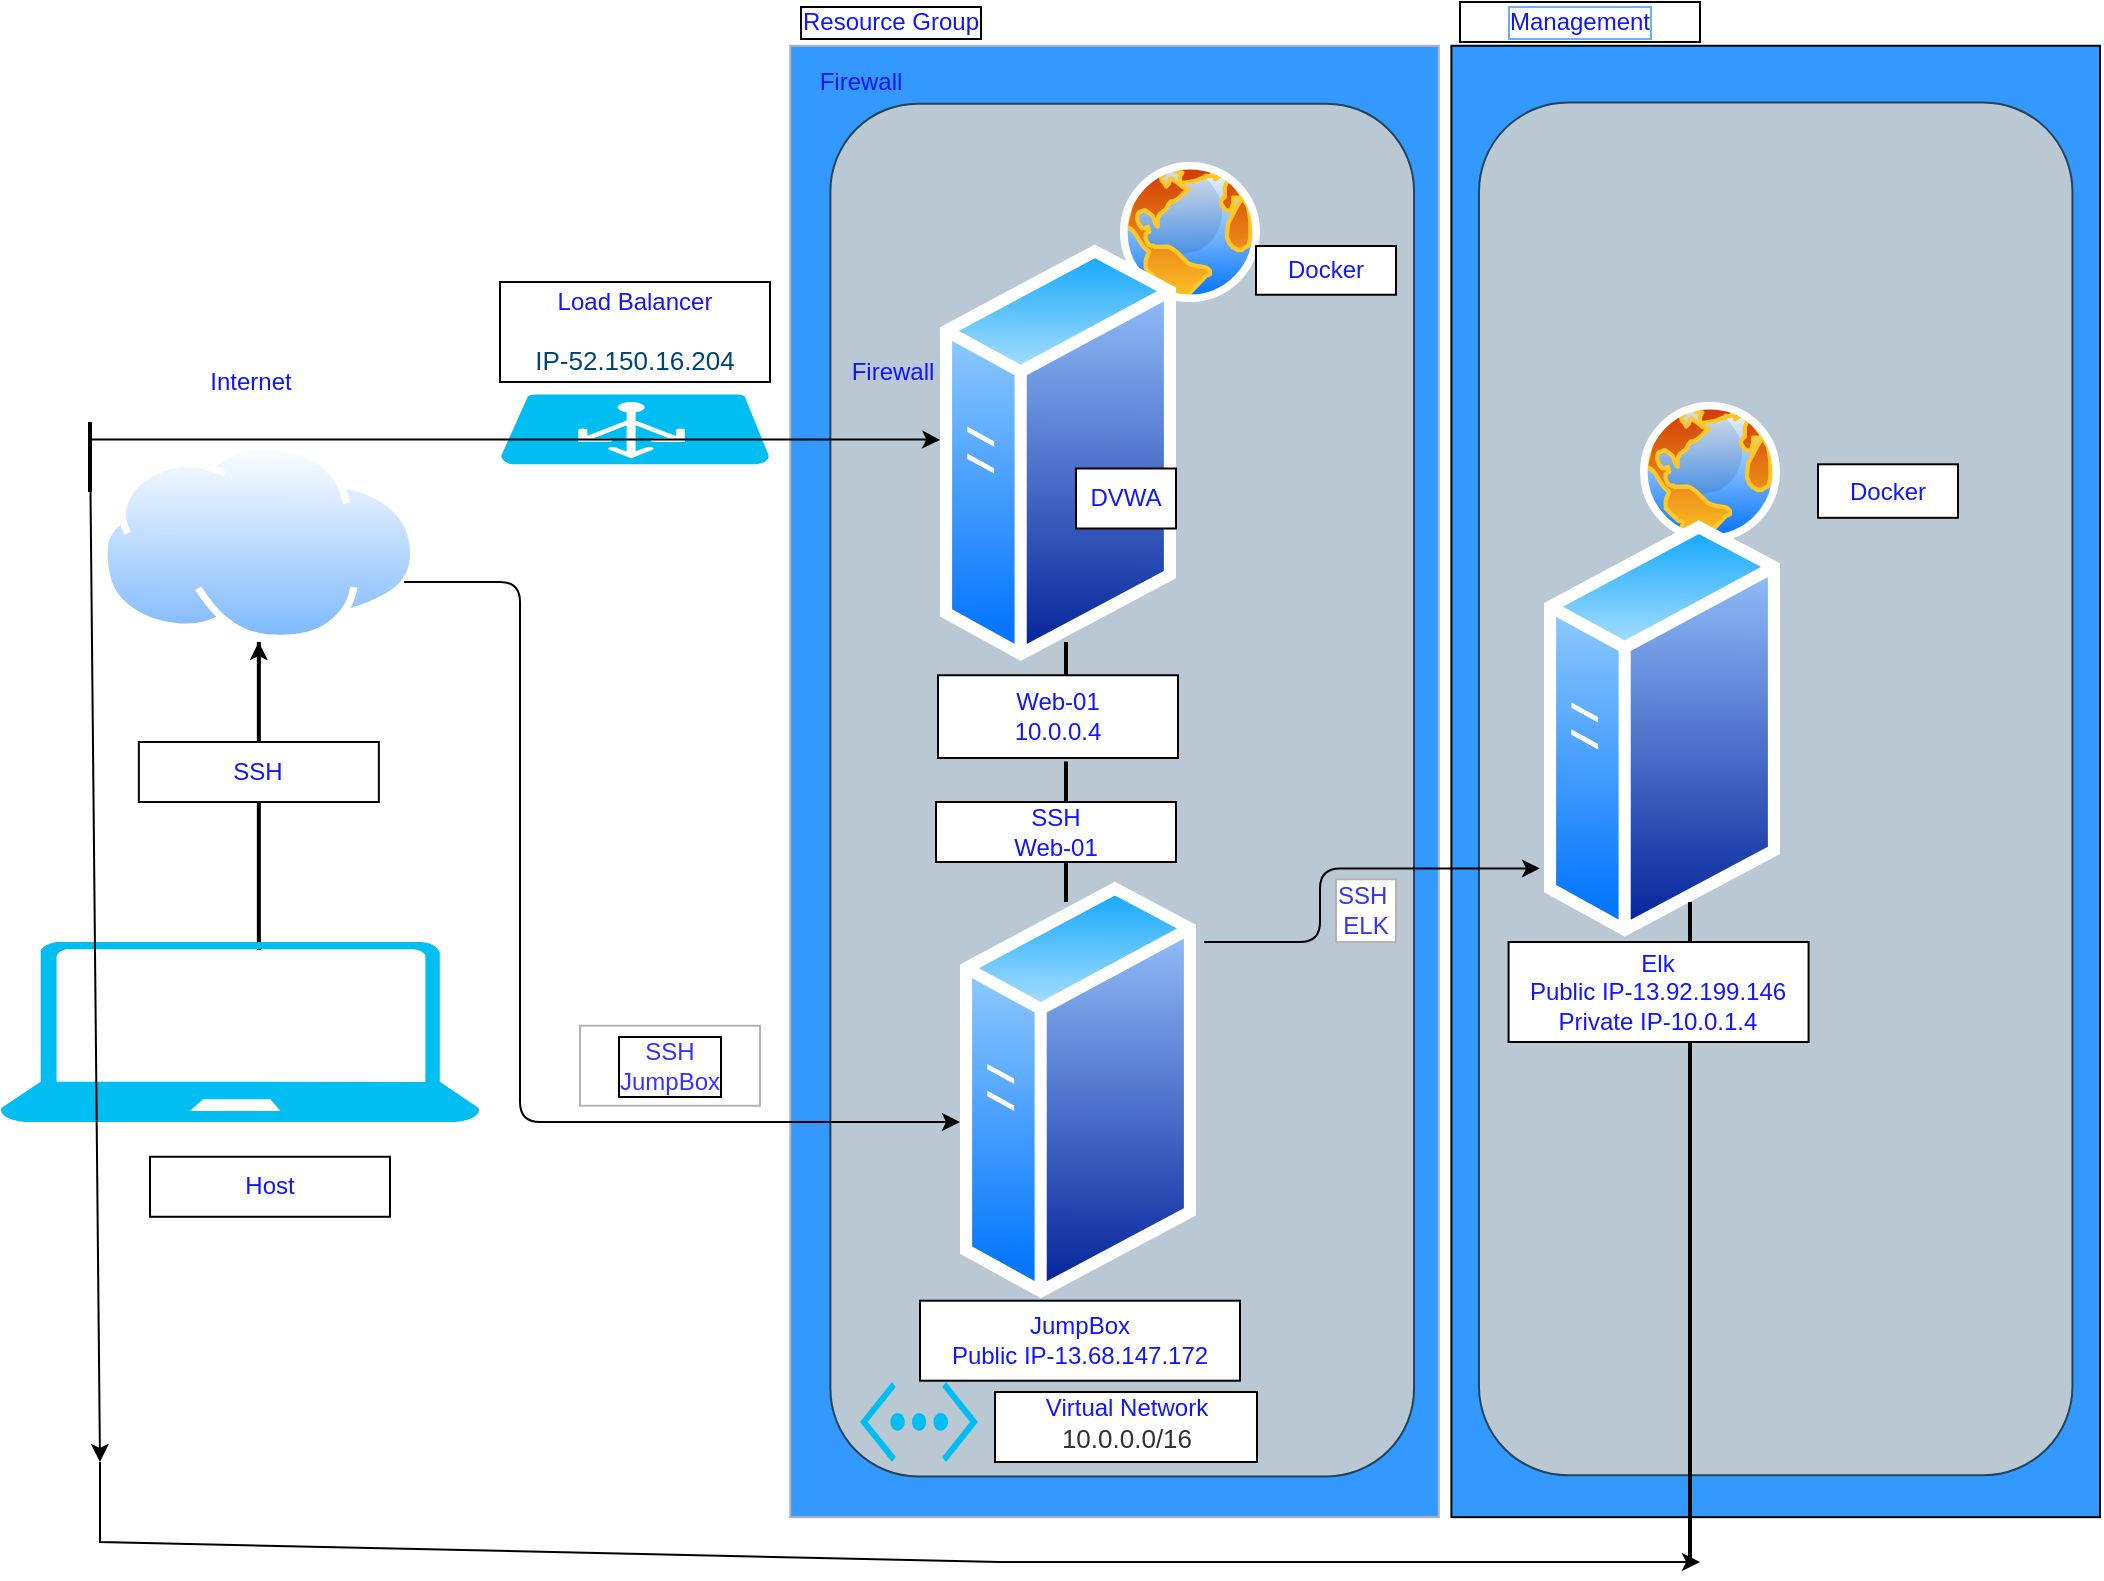 <mxfile version="13.8.2" type="github">
  <diagram id="P_IlKrpKy8XU2x5JV2zW" name="Page-1">
    <mxGraphModel dx="1422" dy="1894" grid="1" gridSize="10" guides="1" tooltips="1" connect="1" arrows="1" fold="1" page="1" pageScale="1" pageWidth="850" pageHeight="1100" math="0" shadow="0">
      <root>
        <mxCell id="0" />
        <mxCell id="1" parent="0" />
        <mxCell id="mg66CrbLclxoDYNZEBj5-63" value="" style="line;strokeWidth=2;direction=south;html=1;fillColor=#00FFFF;gradientColor=none;fontColor=#99FFFF;" vertex="1" parent="1">
          <mxGeometry x="558" y="220" width="10" height="140" as="geometry" />
        </mxCell>
        <mxCell id="mg66CrbLclxoDYNZEBj5-57" value="" style="line;strokeWidth=2;direction=south;html=1;fillColor=#00FFFF;gradientColor=none;fontColor=#99FFFF;verticalAlign=top;" vertex="1" parent="1">
          <mxGeometry x="154.42" y="230" width="10" height="154.01" as="geometry" />
        </mxCell>
        <mxCell id="mg66CrbLclxoDYNZEBj5-54" value="" style="rounded=0;whiteSpace=wrap;html=1;fontColor=#0F17FF;rotation=90;fillColor=#3399FF;" vertex="1" parent="1">
          <mxGeometry x="550" y="137.58" width="735.71" height="324.3" as="geometry" />
        </mxCell>
        <mxCell id="mg66CrbLclxoDYNZEBj5-53" value="" style="rounded=0;whiteSpace=wrap;html=1;fontColor=#0F17FF;rotation=90;fillColor=#3399FF;strokeColor=#B3B3B3;" vertex="1" parent="1">
          <mxGeometry x="219.42" y="137.58" width="735.71" height="324.3" as="geometry" />
        </mxCell>
        <mxCell id="mg66CrbLclxoDYNZEBj5-51" value="" style="rounded=1;whiteSpace=wrap;html=1;rotation=90;fillColor=#bac8d3;strokeColor=#23445d;" vertex="1" parent="1">
          <mxGeometry x="574.67" y="155.07" width="686.37" height="296.75" as="geometry" />
        </mxCell>
        <mxCell id="mg66CrbLclxoDYNZEBj5-50" value="" style="rounded=1;whiteSpace=wrap;html=1;rotation=90;strokeColor=#23445d;fillColor=#bac8d3;" vertex="1" parent="1">
          <mxGeometry x="247.92" y="158.1" width="686.37" height="291.82" as="geometry" />
        </mxCell>
        <mxCell id="mg66CrbLclxoDYNZEBj5-23" value="" style="aspect=fixed;perimeter=ellipsePerimeter;html=1;align=center;shadow=0;dashed=0;spacingTop=3;image;image=img/lib/active_directory/internet_globe.svg;" vertex="1" parent="1">
          <mxGeometry x="590" y="-10" width="70" height="70" as="geometry" />
        </mxCell>
        <mxCell id="mg66CrbLclxoDYNZEBj5-1" value="" style="verticalLabelPosition=bottom;html=1;verticalAlign=top;align=center;strokeColor=none;fillColor=#00BEF2;shape=mxgraph.azure.laptop;pointerEvents=1;" vertex="1" parent="1">
          <mxGeometry x="30" y="380" width="240" height="90" as="geometry" />
        </mxCell>
        <mxCell id="mg66CrbLclxoDYNZEBj5-2" value="" style="aspect=fixed;perimeter=ellipsePerimeter;html=1;align=center;shadow=0;dashed=0;spacingTop=3;image;image=img/lib/active_directory/internet_cloud.svg;" vertex="1" parent="1">
          <mxGeometry x="80" y="130" width="158.73" height="100" as="geometry" />
        </mxCell>
        <mxCell id="mg66CrbLclxoDYNZEBj5-11" value="" style="verticalLabelPosition=bottom;html=1;verticalAlign=top;align=center;strokeColor=none;fillColor=#00BEF2;shape=mxgraph.azure.azure_load_balancer;" vertex="1" parent="1">
          <mxGeometry x="280" y="106.15" width="135" height="35" as="geometry" />
        </mxCell>
        <mxCell id="mg66CrbLclxoDYNZEBj5-12" value="" style="shape=image;html=1;verticalAlign=top;verticalLabelPosition=bottom;labelBackgroundColor=#ffffff;imageAspect=0;aspect=fixed;image=https://cdn4.iconfinder.com/data/icons/social-network-round-gloss-shine/128/docker-icon_copy.png;fontColor=#0F17FF;" vertex="1" parent="1">
          <mxGeometry x="910" y="160" width="128" height="128" as="geometry" />
        </mxCell>
        <mxCell id="mg66CrbLclxoDYNZEBj5-13" value="" style="aspect=fixed;perimeter=ellipsePerimeter;html=1;align=center;shadow=0;dashed=0;spacingTop=3;image;image=img/lib/active_directory/internet_globe.svg;" vertex="1" parent="1">
          <mxGeometry x="850" y="110" width="70" height="70" as="geometry" />
        </mxCell>
        <mxCell id="mg66CrbLclxoDYNZEBj5-14" value="" style="shape=image;html=1;verticalAlign=top;verticalLabelPosition=bottom;labelBackgroundColor=#ffffff;imageAspect=0;aspect=fixed;image=https://cdn4.iconfinder.com/data/icons/social-network-round-gloss-shine/128/docker-icon_copy.png" vertex="1" parent="1">
          <mxGeometry x="600" y="52.0" width="128" height="128" as="geometry" />
        </mxCell>
        <mxCell id="mg66CrbLclxoDYNZEBj5-15" value="" style="verticalLabelPosition=bottom;html=1;verticalAlign=top;align=center;strokeColor=none;fillColor=#00BEF2;shape=mxgraph.azure.virtual_network;pointerEvents=1;" vertex="1" parent="1">
          <mxGeometry x="460" y="600" width="59" height="40" as="geometry" />
        </mxCell>
        <mxCell id="mg66CrbLclxoDYNZEBj5-20" value="" style="aspect=fixed;perimeter=ellipsePerimeter;html=1;align=center;shadow=0;dashed=0;spacingTop=3;image;image=img/lib/active_directory/generic_server.svg;fontColor=#0F17FF;" vertex="1" parent="1">
          <mxGeometry x="500" y="30.0" width="118" height="210.71" as="geometry" />
        </mxCell>
        <mxCell id="mg66CrbLclxoDYNZEBj5-21" value="" style="aspect=fixed;perimeter=ellipsePerimeter;html=1;align=center;shadow=0;dashed=0;spacingTop=3;image;image=img/lib/active_directory/generic_server.svg;fontColor=#0F17FF;" vertex="1" parent="1">
          <mxGeometry x="802" y="167.9" width="118" height="210.71" as="geometry" />
        </mxCell>
        <mxCell id="mg66CrbLclxoDYNZEBj5-22" value="" style="aspect=fixed;perimeter=ellipsePerimeter;html=1;align=center;shadow=0;dashed=0;spacingTop=3;image;image=img/lib/active_directory/generic_server.svg;fontColor=#0F17FF;" vertex="1" parent="1">
          <mxGeometry x="510" y="348.64" width="118" height="210.71" as="geometry" />
        </mxCell>
        <mxCell id="mg66CrbLclxoDYNZEBj5-34" value="Resource Group" style="text;html=1;resizable=0;autosize=1;align=center;verticalAlign=middle;points=[];fillColor=none;strokeColor=none;rounded=0;fontColor=#0F17FF;labelBorderColor=#000000;" vertex="1" parent="1">
          <mxGeometry x="425" y="-90" width="100" height="20" as="geometry" />
        </mxCell>
        <mxCell id="mg66CrbLclxoDYNZEBj5-35" value="Host" style="whiteSpace=wrap;html=1;fontColor=#0F17FF;" vertex="1" parent="1">
          <mxGeometry x="105" y="487.38" width="120" height="30" as="geometry" />
        </mxCell>
        <mxCell id="mg66CrbLclxoDYNZEBj5-36" value="Load Balancer&lt;br&gt;&lt;br&gt;&lt;span style=&quot;color: rgb(0 , 69 , 120) ; font-family: &amp;#34;az_ea_font&amp;#34; , &amp;#34;segoe ui&amp;#34; , &amp;#34;az_font&amp;#34; , , , &amp;#34;blinkmacsystemfont&amp;#34; , &amp;#34;roboto&amp;#34; , &amp;#34;oxygen&amp;#34; , &amp;#34;ubuntu&amp;#34; , &amp;#34;cantarell&amp;#34; , &amp;#34;open sans&amp;#34; , &amp;#34;helvetica neue&amp;#34; , sans-serif ; font-size: 13px ; text-align: left ; background-color: rgb(255 , 255 , 255)&quot;&gt;IP-52.150.16.204&lt;/span&gt;" style="whiteSpace=wrap;html=1;fontColor=#0F17FF;" vertex="1" parent="1">
          <mxGeometry x="280" y="50" width="135" height="50" as="geometry" />
        </mxCell>
        <mxCell id="mg66CrbLclxoDYNZEBj5-37" value="Internet" style="text;html=1;align=center;verticalAlign=middle;resizable=0;points=[];autosize=1;fontColor=#0F17FF;" vertex="1" parent="1">
          <mxGeometry x="125" y="90" width="60" height="20" as="geometry" />
        </mxCell>
        <mxCell id="mg66CrbLclxoDYNZEBj5-38" value="Firewall" style="text;html=1;align=center;verticalAlign=middle;resizable=0;points=[];autosize=1;fontColor=#0F17FF;" vertex="1" parent="1">
          <mxGeometry x="446.02" y="85" width="60" height="20" as="geometry" />
        </mxCell>
        <mxCell id="mg66CrbLclxoDYNZEBj5-39" value="Firewall" style="text;html=1;align=center;verticalAlign=middle;resizable=0;points=[];autosize=1;fontColor=#0F17FF;" vertex="1" parent="1">
          <mxGeometry x="430" y="-60" width="60" height="20" as="geometry" />
        </mxCell>
        <mxCell id="mg66CrbLclxoDYNZEBj5-40" value="JumpBox&lt;br&gt;Public IP-13.68.147.172" style="whiteSpace=wrap;html=1;fontColor=#0F17FF;" vertex="1" parent="1">
          <mxGeometry x="490" y="559.35" width="160" height="40" as="geometry" />
        </mxCell>
        <mxCell id="mg66CrbLclxoDYNZEBj5-41" value="Web-01&lt;br&gt;10.0.0.4" style="whiteSpace=wrap;html=1;fontColor=#0F17FF;" vertex="1" parent="1">
          <mxGeometry x="499" y="246.63" width="120" height="41.37" as="geometry" />
        </mxCell>
        <mxCell id="mg66CrbLclxoDYNZEBj5-42" value="Elk&lt;br&gt;Public IP-13.92.199.146&lt;br&gt;Private IP-10.0.1.4" style="whiteSpace=wrap;html=1;fontColor=#0F17FF;" vertex="1" parent="1">
          <mxGeometry x="784.29" y="380" width="150" height="50" as="geometry" />
        </mxCell>
        <mxCell id="mg66CrbLclxoDYNZEBj5-72" value="" style="edgeStyle=none;rounded=0;orthogonalLoop=1;jettySize=auto;html=1;fontColor=#99FFFF;" edge="1" parent="1" source="mg66CrbLclxoDYNZEBj5-43" target="mg66CrbLclxoDYNZEBj5-2">
          <mxGeometry relative="1" as="geometry" />
        </mxCell>
        <mxCell id="mg66CrbLclxoDYNZEBj5-43" value="SSH" style="whiteSpace=wrap;html=1;fontColor=#0F17FF;" vertex="1" parent="1">
          <mxGeometry x="99.42" y="280" width="120" height="30" as="geometry" />
        </mxCell>
        <mxCell id="mg66CrbLclxoDYNZEBj5-44" value="DVWA" style="whiteSpace=wrap;html=1;fontColor=#0F17FF;" vertex="1" parent="1">
          <mxGeometry x="568" y="143.25" width="50" height="30" as="geometry" />
        </mxCell>
        <mxCell id="mg66CrbLclxoDYNZEBj5-45" value="Docker" style="whiteSpace=wrap;html=1;fontColor=#0F17FF;" vertex="1" parent="1">
          <mxGeometry x="658" y="32" width="70" height="24.37" as="geometry" />
        </mxCell>
        <mxCell id="mg66CrbLclxoDYNZEBj5-46" value="Docker" style="whiteSpace=wrap;html=1;fontColor=#0F17FF;" vertex="1" parent="1">
          <mxGeometry x="939" y="141.15" width="70" height="26.75" as="geometry" />
        </mxCell>
        <mxCell id="mg66CrbLclxoDYNZEBj5-47" value="Virtual Network&lt;br&gt;&lt;div class=&quot;fxc-essentials-value fxs-portal-text&quot; tabindex=&quot;0&quot; title=&quot;10.0.0.0/16&quot; id=&quot;_weave_e_658&quot; style=&quot;font-weight: inherit ; font-size: 13px ; outline-color: rgb(96 , 94 , 92) ; overflow: hidden ; height: 18px ; line-height: 18px ; display: inline-block ; text-overflow: ellipsis ; text-align: left ; max-width: 100% ; color: rgb(50 , 49 , 48) ; outline-style: none&quot;&gt;10.0.0.0/16&lt;/div&gt;&lt;div class=&quot;fxs-copyfield-wrapper&quot; style=&quot;color: rgb(0 , 0 , 0) ; font-weight: inherit ; font-size: 13px ; position: absolute ; top: 0px ; right: 0px ; width: 24px ; height: 18px ; outline: none&quot;&gt;&lt;div class=&quot;fxs-copyfield fxc-base msportalfx-form-formelement&quot; style=&quot;font-weight: inherit ; position: absolute ; width: 24px ; top: 0px ; right: 0px ; opacity: 1 ; outline: none&quot;&gt;&lt;div class=&quot;azc-formElementSubLabelContainer&quot; style=&quot;font-weight: inherit ; outline: none&quot;&gt;&lt;div class=&quot;azc-formElementContainer&quot; style=&quot;font-weight: inherit ; outline: none&quot;&gt;&lt;div class=&quot;fxc-copyablelabel fxc-copyablelabel-disabled&quot; style=&quot;font-weight: inherit ; overflow: hidden ; padding: 0px ; background-color: transparent ; margin: -3px 0px -3px -0.5px ; outline: none&quot;&gt;&lt;div class=&quot;fxc-copyablelabel-copybutton fxc-copyablelabel-alignbutton fxc-base azc-control azc-button fxt-button fxs-inner-solid-border azc-button-default fxs-portal-button-primary&quot; tabindex=&quot;0&quot; style=&quot;border-width: 0px ; border-style: solid ; box-sizing: border-box ; overflow: hidden ; min-width: 0px ; padding: 2px 1px 0px ; height: 24px ; cursor: pointer ; text-align: center ; line-height: 1.385 ; background: none rgb(255 , 255 , 255) ; color: rgb(255 , 255 , 255) ; outline-width: 1px ; border-radius: 2px ; text-overflow: ellipsis ; position: relative ; float: right ; display: table ; margin: 0px ; border-color: rgb(0 , 120 , 212) ; font-family: &amp;#34;az_ea_font&amp;#34; , &amp;#34;segoe ui&amp;#34; , &amp;#34;az_font&amp;#34; , , , &amp;#34;blinkmacsystemfont&amp;#34; , &amp;#34;roboto&amp;#34; , &amp;#34;oxygen&amp;#34; , &amp;#34;ubuntu&amp;#34; , &amp;#34;cantarell&amp;#34; , &amp;#34;open sans&amp;#34; , &amp;#34;helvetica neue&amp;#34; , sans-serif ; outline-style: none&quot;&gt;&lt;div class=&quot;fxc-copyablelabel-clicked fxc-copyablelabel-anchor&quot; style=&quot;font-weight: inherit ; position: absolute ; height: 0px ; width: 12px ; top: 4.797px ; left: 6px ; outline: none&quot;&gt;&lt;/div&gt;&lt;div class=&quot;fxc-copyablelabel-hover fxc-copyablelabel-anchor fxc-base fxc-dockedballoon azc-control azc-control-disabled azc-dockedballoon azc-dockedballoon-validation azc-bg-default&quot; style=&quot;font-weight: inherit ; display: inline-block ; vertical-align: top ; box-sizing: border-box ; border-color: rgba(127 , 127 , 127 , 0.7) ; position: absolute ; height: 0px ; width: 12px ; top: 4.797px ; left: 6px ; outline: none&quot;&gt;&lt;div class=&quot;azc-dockedballoon-anchor&quot; tabindex=&quot;0&quot; style=&quot;font-size: 12px ; font-weight: bold ; cursor: pointer ; line-height: 16px ; visibility: hidden ; outline: none&quot;&gt;&lt;span class=&quot;azc-nonFabric-svg&quot; style=&quot;font-weight: inherit ; outline: none&quot;&gt;&lt;/span&gt;&lt;/div&gt;&lt;/div&gt;&lt;div class=&quot;fxc-copyablelabel-copyimage&quot; style=&quot;font-weight: inherit ; vertical-align: middle ; padding: 3px ; width: 22px ; height: 22px ; box-sizing: border-box ; display: inline-block ; outline: none&quot;&gt;&lt;/div&gt;&lt;/div&gt;&lt;br class=&quot;Apple-interchange-newline&quot;&gt;&lt;/div&gt;&lt;/div&gt;&lt;/div&gt;&lt;/div&gt;&lt;/div&gt;" style="whiteSpace=wrap;html=1;fontColor=#0F17FF;" vertex="1" parent="1">
          <mxGeometry x="527.5" y="605" width="131" height="35" as="geometry" />
        </mxCell>
        <mxCell id="mg66CrbLclxoDYNZEBj5-49" value="SSH&lt;br&gt;Web-01" style="whiteSpace=wrap;html=1;fontColor=#0F17FF;" vertex="1" parent="1">
          <mxGeometry x="498" y="310" width="120" height="30" as="geometry" />
        </mxCell>
        <mxCell id="mg66CrbLclxoDYNZEBj5-52" value="Management" style="whiteSpace=wrap;html=1;fontColor=#0F17FF;labelBorderColor=#66B2FF;" vertex="1" parent="1">
          <mxGeometry x="760" y="-90" width="120" height="20" as="geometry" />
        </mxCell>
        <mxCell id="mg66CrbLclxoDYNZEBj5-61" value="" style="edgeStyle=elbowEdgeStyle;elbow=horizontal;endArrow=classic;html=1;fontColor=#99FFFF;entryX=0;entryY=0.576;entryDx=0;entryDy=0;entryPerimeter=0;" edge="1" parent="1" source="mg66CrbLclxoDYNZEBj5-2" target="mg66CrbLclxoDYNZEBj5-22">
          <mxGeometry width="50" height="50" relative="1" as="geometry">
            <mxPoint x="400" y="330" as="sourcePoint" />
            <mxPoint x="510" y="530" as="targetPoint" />
            <Array as="points">
              <mxPoint x="290" y="200" />
            </Array>
          </mxGeometry>
        </mxCell>
        <mxCell id="mg66CrbLclxoDYNZEBj5-64" value="" style="line;strokeWidth=2;direction=south;html=1;fillColor=#00FFFF;gradientColor=none;fontColor=#99FFFF;" vertex="1" parent="1">
          <mxGeometry x="558" y="340" width="10" height="20" as="geometry" />
        </mxCell>
        <mxCell id="mg66CrbLclxoDYNZEBj5-65" value="" style="line;strokeWidth=2;direction=south;html=1;fillColor=#00FFFF;gradientColor=none;fontColor=#99FFFF;" vertex="1" parent="1">
          <mxGeometry x="558" y="289.73" width="10" height="20" as="geometry" />
        </mxCell>
        <mxCell id="mg66CrbLclxoDYNZEBj5-66" value="" style="line;strokeWidth=2;direction=south;html=1;fillColor=#00FFFF;gradientColor=none;fontColor=#99FFFF;" vertex="1" parent="1">
          <mxGeometry x="558" y="230" width="10" height="16.63" as="geometry" />
        </mxCell>
        <mxCell id="mg66CrbLclxoDYNZEBj5-70" value="" style="edgeStyle=elbowEdgeStyle;elbow=horizontal;endArrow=classic;html=1;fontColor=#99FFFF;entryX=-0.017;entryY=0.832;entryDx=0;entryDy=0;entryPerimeter=0;" edge="1" parent="1" target="mg66CrbLclxoDYNZEBj5-21">
          <mxGeometry width="50" height="50" relative="1" as="geometry">
            <mxPoint x="632.104" y="380" as="sourcePoint" />
            <mxPoint x="910" y="650.009" as="targetPoint" />
            <Array as="points">
              <mxPoint x="690" y="380" />
              <mxPoint x="790" y="343" />
              <mxPoint x="710" y="380" />
            </Array>
          </mxGeometry>
        </mxCell>
        <mxCell id="mg66CrbLclxoDYNZEBj5-71" value="" style="edgeStyle=elbowEdgeStyle;elbow=horizontal;endArrow=classic;html=1;fontColor=#99FFFF;exitX=0.25;exitY=0.5;exitDx=0;exitDy=0;exitPerimeter=0;" edge="1" parent="1" source="mg66CrbLclxoDYNZEBj5-73" target="mg66CrbLclxoDYNZEBj5-20">
          <mxGeometry width="50" height="50" relative="1" as="geometry">
            <mxPoint x="156" y="114" as="sourcePoint" />
            <mxPoint x="460" y="384.009" as="targetPoint" />
            <Array as="points">
              <mxPoint x="490" y="129" />
              <mxPoint x="470" y="120" />
              <mxPoint x="430" y="114" />
              <mxPoint x="380" y="100" />
            </Array>
          </mxGeometry>
        </mxCell>
        <mxCell id="mg66CrbLclxoDYNZEBj5-73" value="" style="line;strokeWidth=2;direction=south;html=1;fillColor=#00FFFF;gradientColor=none;fontColor=#99FFFF;" vertex="1" parent="1">
          <mxGeometry x="70" y="120" width="10" height="35" as="geometry" />
        </mxCell>
        <mxCell id="mg66CrbLclxoDYNZEBj5-75" style="edgeStyle=none;rounded=0;orthogonalLoop=1;jettySize=auto;html=1;exitX=0.25;exitY=0.5;exitDx=0;exitDy=0;exitPerimeter=0;fontColor=#99FFFF;" edge="1" parent="1" source="mg66CrbLclxoDYNZEBj5-73">
          <mxGeometry relative="1" as="geometry">
            <mxPoint x="80" y="640" as="targetPoint" />
          </mxGeometry>
        </mxCell>
        <mxCell id="mg66CrbLclxoDYNZEBj5-76" style="edgeStyle=none;rounded=0;orthogonalLoop=1;jettySize=auto;html=1;fontColor=#99FFFF;" edge="1" parent="1">
          <mxGeometry relative="1" as="geometry">
            <mxPoint x="80" y="640" as="sourcePoint" />
            <mxPoint x="880" y="690" as="targetPoint" />
            <Array as="points">
              <mxPoint x="80" y="680" />
              <mxPoint x="530" y="690" />
              <mxPoint x="730" y="690" />
            </Array>
          </mxGeometry>
        </mxCell>
        <mxCell id="mg66CrbLclxoDYNZEBj5-82" value="" style="line;strokeWidth=2;direction=south;html=1;fillColor=#00FFFF;gradientColor=none;fontColor=#99FFFF;" vertex="1" parent="1">
          <mxGeometry x="870" y="430" width="10" height="260" as="geometry" />
        </mxCell>
        <mxCell id="mg66CrbLclxoDYNZEBj5-84" value="" style="line;strokeWidth=2;direction=south;html=1;fillColor=#00FFFF;gradientColor=none;fontColor=#99FFFF;" vertex="1" parent="1">
          <mxGeometry x="870" y="360.0" width="10" height="20" as="geometry" />
        </mxCell>
        <mxCell id="mg66CrbLclxoDYNZEBj5-86" value="&lt;font color=&quot;#3333ff&quot;&gt;SSH&lt;br&gt;JumpBox&lt;/font&gt;" style="rounded=0;whiteSpace=wrap;html=1;strokeColor=#B3B3B3;fillColor=#FFFFFF;gradientColor=none;fontColor=#99FFFF;labelBorderColor=#000000;" vertex="1" parent="1">
          <mxGeometry x="320" y="421.88" width="90" height="40" as="geometry" />
        </mxCell>
        <mxCell id="mg66CrbLclxoDYNZEBj5-89" value="&lt;font color=&quot;#3333ff&quot;&gt;SSH&amp;nbsp;&lt;br&gt;ELK&lt;/font&gt;" style="whiteSpace=wrap;html=1;strokeColor=#B3B3B3;fillColor=#FFFFFF;gradientColor=none;fontColor=#99FFFF;" vertex="1" parent="1">
          <mxGeometry x="698" y="348.64" width="30" height="31.39" as="geometry" />
        </mxCell>
      </root>
    </mxGraphModel>
  </diagram>
</mxfile>
